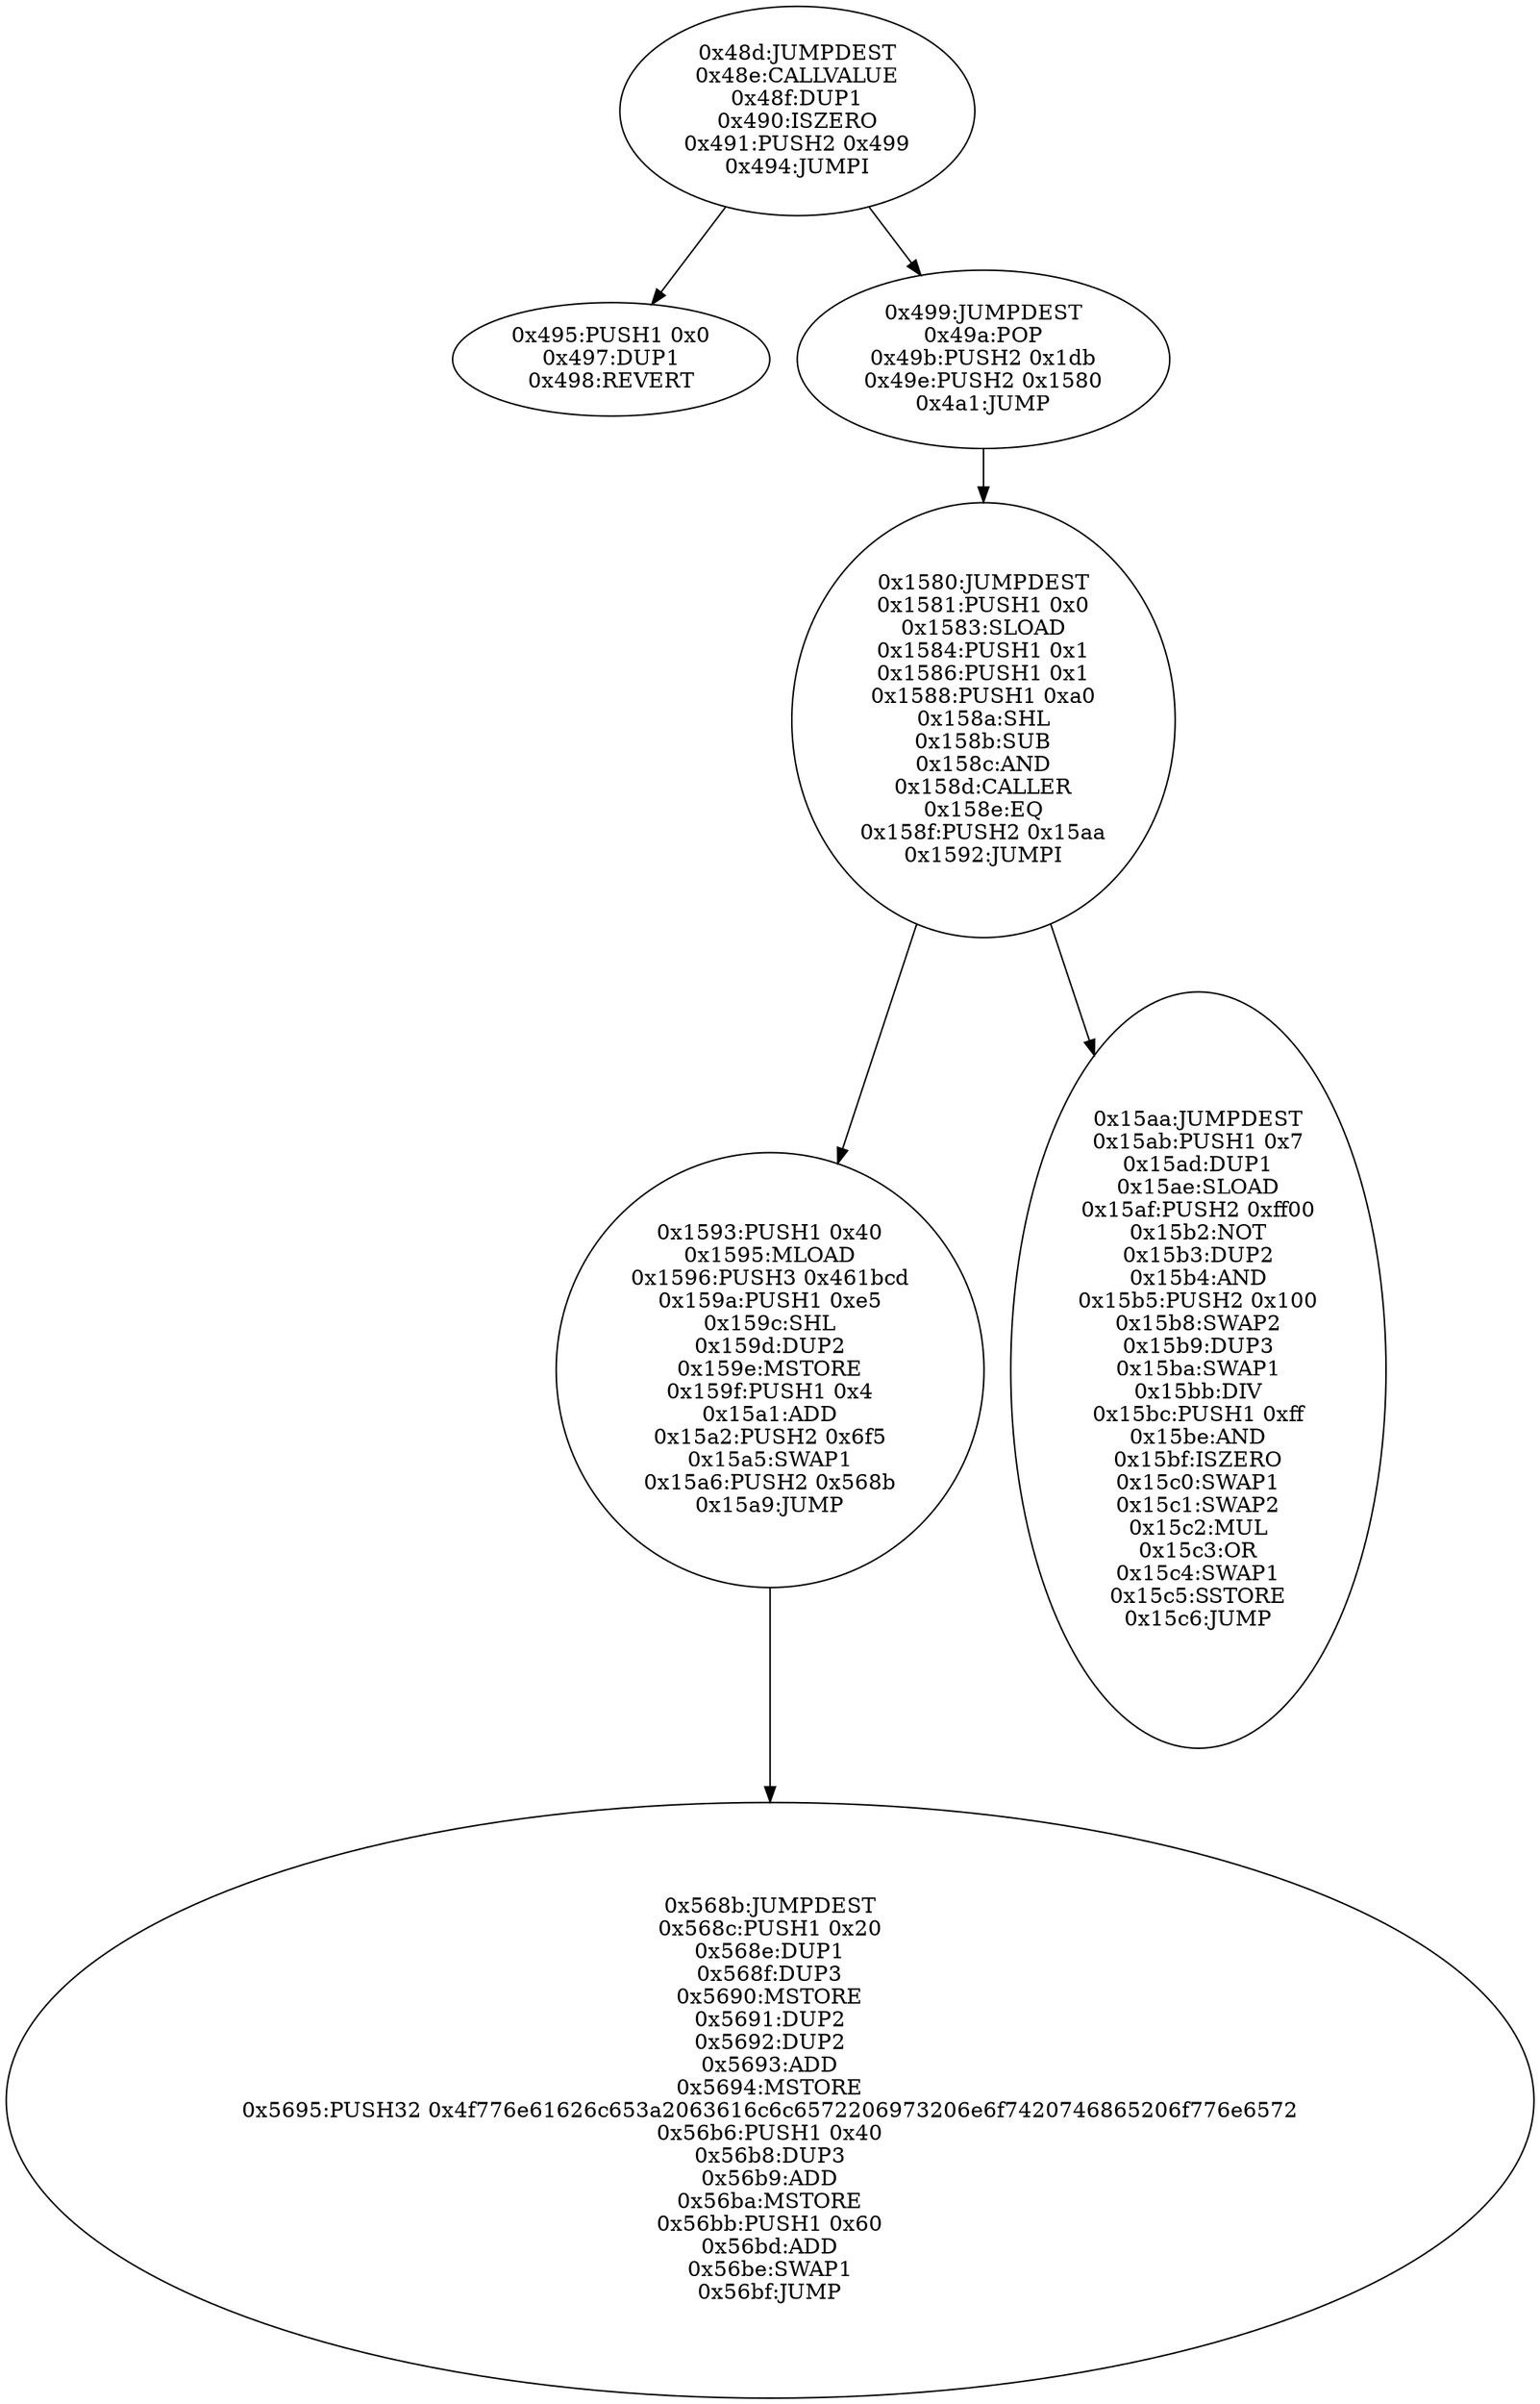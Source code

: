 digraph{
1165[label="0x48d:JUMPDEST
0x48e:CALLVALUE
0x48f:DUP1
0x490:ISZERO
0x491:PUSH2 0x499
0x494:JUMPI"]
1165 -> 1173
1165 -> 1177
1173[label="0x495:PUSH1 0x0
0x497:DUP1
0x498:REVERT"]
1177[label="0x499:JUMPDEST
0x49a:POP
0x49b:PUSH2 0x1db
0x49e:PUSH2 0x1580
0x4a1:JUMP"]
1177 -> 5504
5504[label="0x1580:JUMPDEST
0x1581:PUSH1 0x0
0x1583:SLOAD
0x1584:PUSH1 0x1
0x1586:PUSH1 0x1
0x1588:PUSH1 0xa0
0x158a:SHL
0x158b:SUB
0x158c:AND
0x158d:CALLER
0x158e:EQ
0x158f:PUSH2 0x15aa
0x1592:JUMPI"]
5504 -> 5523
5504 -> 5546
5523[label="0x1593:PUSH1 0x40
0x1595:MLOAD
0x1596:PUSH3 0x461bcd
0x159a:PUSH1 0xe5
0x159c:SHL
0x159d:DUP2
0x159e:MSTORE
0x159f:PUSH1 0x4
0x15a1:ADD
0x15a2:PUSH2 0x6f5
0x15a5:SWAP1
0x15a6:PUSH2 0x568b
0x15a9:JUMP"]
5523 -> 22155
22155[label="0x568b:JUMPDEST
0x568c:PUSH1 0x20
0x568e:DUP1
0x568f:DUP3
0x5690:MSTORE
0x5691:DUP2
0x5692:DUP2
0x5693:ADD
0x5694:MSTORE
0x5695:PUSH32 0x4f776e61626c653a2063616c6c6572206973206e6f7420746865206f776e6572
0x56b6:PUSH1 0x40
0x56b8:DUP3
0x56b9:ADD
0x56ba:MSTORE
0x56bb:PUSH1 0x60
0x56bd:ADD
0x56be:SWAP1
0x56bf:JUMP"]
5546[label="0x15aa:JUMPDEST
0x15ab:PUSH1 0x7
0x15ad:DUP1
0x15ae:SLOAD
0x15af:PUSH2 0xff00
0x15b2:NOT
0x15b3:DUP2
0x15b4:AND
0x15b5:PUSH2 0x100
0x15b8:SWAP2
0x15b9:DUP3
0x15ba:SWAP1
0x15bb:DIV
0x15bc:PUSH1 0xff
0x15be:AND
0x15bf:ISZERO
0x15c0:SWAP1
0x15c1:SWAP2
0x15c2:MUL
0x15c3:OR
0x15c4:SWAP1
0x15c5:SSTORE
0x15c6:JUMP"]

}